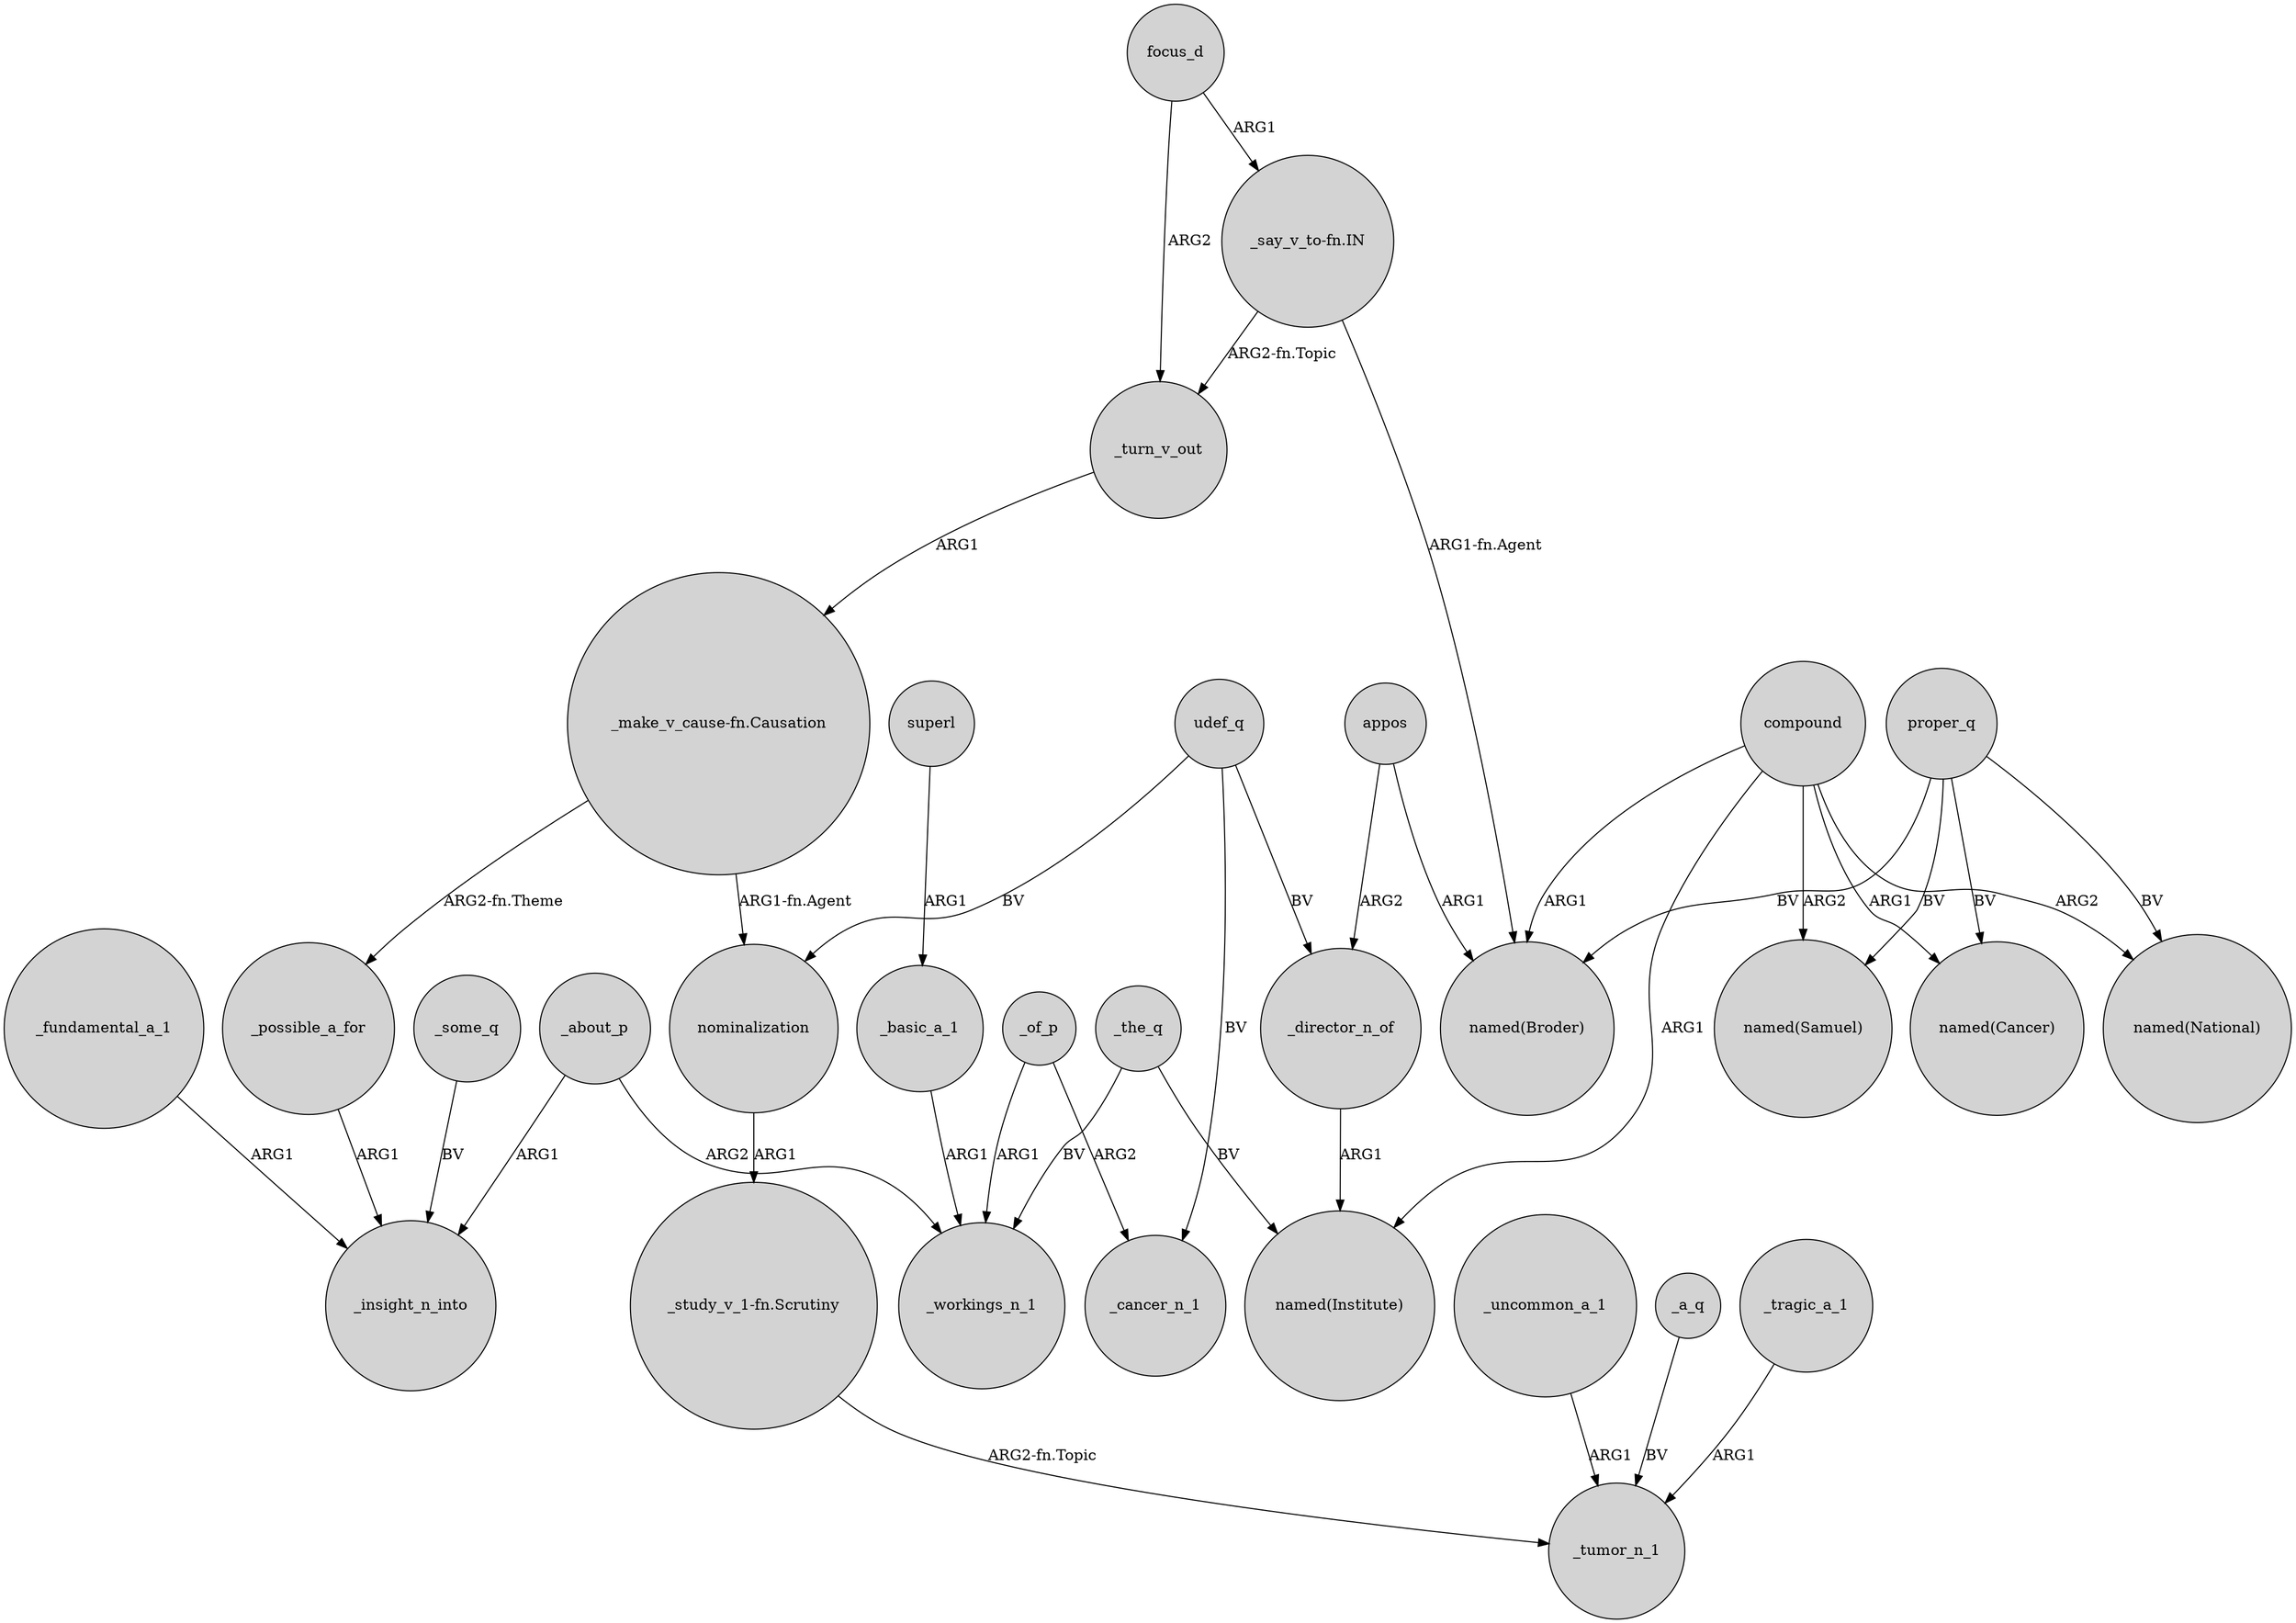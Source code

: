 digraph {
	node [shape=circle style=filled]
	_some_q -> _insight_n_into [label=BV]
	udef_q -> _cancer_n_1 [label=BV]
	_about_p -> _workings_n_1 [label=ARG2]
	proper_q -> "named(Cancer)" [label=BV]
	_director_n_of -> "named(Institute)" [label=ARG1]
	_basic_a_1 -> _workings_n_1 [label=ARG1]
	"_make_v_cause-fn.Causation" -> nominalization [label="ARG1-fn.Agent"]
	"_make_v_cause-fn.Causation" -> _possible_a_for [label="ARG2-fn.Theme"]
	focus_d -> "_say_v_to-fn.IN" [label=ARG1]
	_the_q -> _workings_n_1 [label=BV]
	_of_p -> _cancer_n_1 [label=ARG2]
	compound -> "named(Samuel)" [label=ARG2]
	"_say_v_to-fn.IN" -> "named(Broder)" [label="ARG1-fn.Agent"]
	compound -> "named(Institute)" [label=ARG1]
	"_say_v_to-fn.IN" -> _turn_v_out [label="ARG2-fn.Topic"]
	_fundamental_a_1 -> _insight_n_into [label=ARG1]
	nominalization -> "_study_v_1-fn.Scrutiny" [label=ARG1]
	proper_q -> "named(Broder)" [label=BV]
	_the_q -> "named(Institute)" [label=BV]
	compound -> "named(National)" [label=ARG2]
	compound -> "named(Broder)" [label=ARG1]
	_turn_v_out -> "_make_v_cause-fn.Causation" [label=ARG1]
	"_study_v_1-fn.Scrutiny" -> _tumor_n_1 [label="ARG2-fn.Topic"]
	udef_q -> nominalization [label=BV]
	_uncommon_a_1 -> _tumor_n_1 [label=ARG1]
	_of_p -> _workings_n_1 [label=ARG1]
	_a_q -> _tumor_n_1 [label=BV]
	superl -> _basic_a_1 [label=ARG1]
	proper_q -> "named(National)" [label=BV]
	appos -> "named(Broder)" [label=ARG1]
	proper_q -> "named(Samuel)" [label=BV]
	_tragic_a_1 -> _tumor_n_1 [label=ARG1]
	_possible_a_for -> _insight_n_into [label=ARG1]
	focus_d -> _turn_v_out [label=ARG2]
	appos -> _director_n_of [label=ARG2]
	compound -> "named(Cancer)" [label=ARG1]
	udef_q -> _director_n_of [label=BV]
	_about_p -> _insight_n_into [label=ARG1]
}
